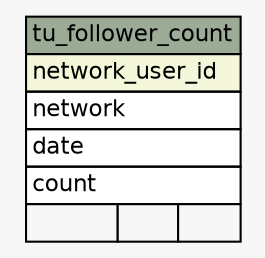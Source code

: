// dot 2.26.3 on Linux 3.0.0-1-amd64
// SchemaSpy rev 590
digraph "tu_follower_count" {
  graph [
    rankdir="RL"
    bgcolor="#f7f7f7"
    nodesep="0.18"
    ranksep="0.46"
    fontname="Helvetica"
    fontsize="11"
  ];
  node [
    fontname="Helvetica"
    fontsize="11"
    shape="plaintext"
  ];
  edge [
    arrowsize="0.8"
  ];
  "tu_follower_count" [
    label=<
    <TABLE BORDER="0" CELLBORDER="1" CELLSPACING="0" BGCOLOR="#ffffff">
      <TR><TD COLSPAN="3" BGCOLOR="#9bab96" ALIGN="CENTER">tu_follower_count</TD></TR>
      <TR><TD PORT="network_user_id" COLSPAN="3" BGCOLOR="#f4f7da" ALIGN="LEFT">network_user_id</TD></TR>
      <TR><TD PORT="network" COLSPAN="3" ALIGN="LEFT">network</TD></TR>
      <TR><TD PORT="date" COLSPAN="3" ALIGN="LEFT">date</TD></TR>
      <TR><TD PORT="count" COLSPAN="3" ALIGN="LEFT">count</TD></TR>
      <TR><TD ALIGN="LEFT" BGCOLOR="#f7f7f7">  </TD><TD ALIGN="RIGHT" BGCOLOR="#f7f7f7">  </TD><TD ALIGN="RIGHT" BGCOLOR="#f7f7f7">  </TD></TR>
    </TABLE>>
    URL="tables/tu_follower_count.html"
    tooltip="tu_follower_count"
  ];
}
